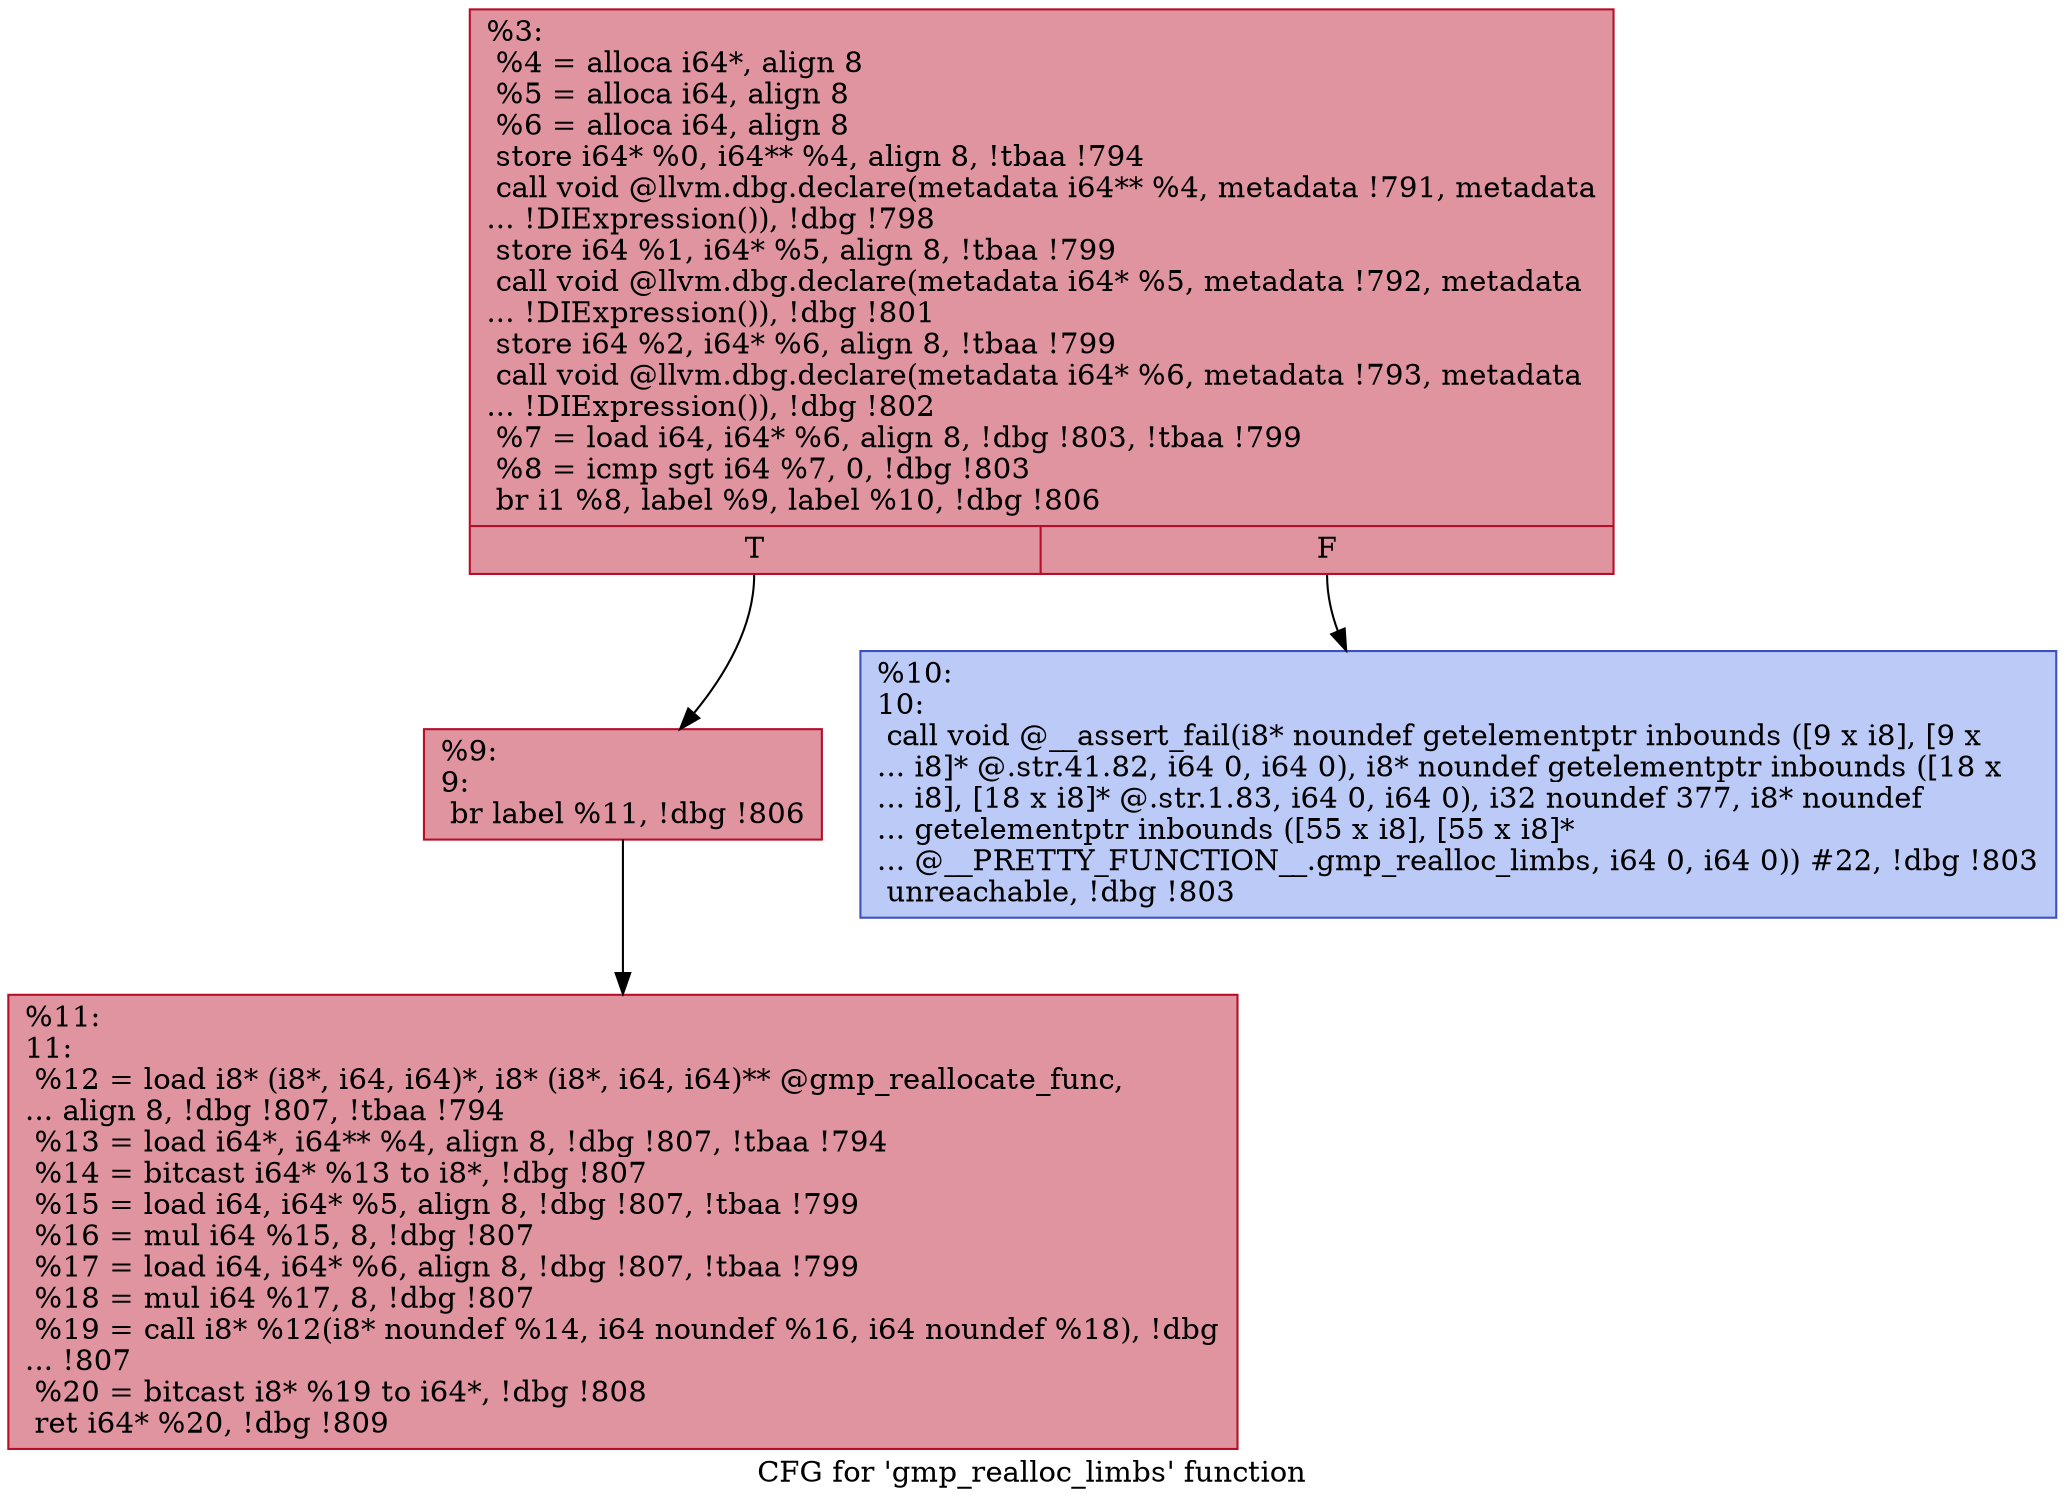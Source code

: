 digraph "CFG for 'gmp_realloc_limbs' function" {
	label="CFG for 'gmp_realloc_limbs' function";

	Node0x2636380 [shape=record,color="#b70d28ff", style=filled, fillcolor="#b70d2870",label="{%3:\l  %4 = alloca i64*, align 8\l  %5 = alloca i64, align 8\l  %6 = alloca i64, align 8\l  store i64* %0, i64** %4, align 8, !tbaa !794\l  call void @llvm.dbg.declare(metadata i64** %4, metadata !791, metadata\l... !DIExpression()), !dbg !798\l  store i64 %1, i64* %5, align 8, !tbaa !799\l  call void @llvm.dbg.declare(metadata i64* %5, metadata !792, metadata\l... !DIExpression()), !dbg !801\l  store i64 %2, i64* %6, align 8, !tbaa !799\l  call void @llvm.dbg.declare(metadata i64* %6, metadata !793, metadata\l... !DIExpression()), !dbg !802\l  %7 = load i64, i64* %6, align 8, !dbg !803, !tbaa !799\l  %8 = icmp sgt i64 %7, 0, !dbg !803\l  br i1 %8, label %9, label %10, !dbg !806\l|{<s0>T|<s1>F}}"];
	Node0x2636380:s0 -> Node0x2636400;
	Node0x2636380:s1 -> Node0x2636450;
	Node0x2636400 [shape=record,color="#b70d28ff", style=filled, fillcolor="#b70d2870",label="{%9:\l9:                                                \l  br label %11, !dbg !806\l}"];
	Node0x2636400 -> Node0x26364a0;
	Node0x2636450 [shape=record,color="#3d50c3ff", style=filled, fillcolor="#6687ed70",label="{%10:\l10:                                               \l  call void @__assert_fail(i8* noundef getelementptr inbounds ([9 x i8], [9 x\l... i8]* @.str.41.82, i64 0, i64 0), i8* noundef getelementptr inbounds ([18 x\l... i8], [18 x i8]* @.str.1.83, i64 0, i64 0), i32 noundef 377, i8* noundef\l... getelementptr inbounds ([55 x i8], [55 x i8]*\l... @__PRETTY_FUNCTION__.gmp_realloc_limbs, i64 0, i64 0)) #22, !dbg !803\l  unreachable, !dbg !803\l}"];
	Node0x26364a0 [shape=record,color="#b70d28ff", style=filled, fillcolor="#b70d2870",label="{%11:\l11:                                               \l  %12 = load i8* (i8*, i64, i64)*, i8* (i8*, i64, i64)** @gmp_reallocate_func,\l... align 8, !dbg !807, !tbaa !794\l  %13 = load i64*, i64** %4, align 8, !dbg !807, !tbaa !794\l  %14 = bitcast i64* %13 to i8*, !dbg !807\l  %15 = load i64, i64* %5, align 8, !dbg !807, !tbaa !799\l  %16 = mul i64 %15, 8, !dbg !807\l  %17 = load i64, i64* %6, align 8, !dbg !807, !tbaa !799\l  %18 = mul i64 %17, 8, !dbg !807\l  %19 = call i8* %12(i8* noundef %14, i64 noundef %16, i64 noundef %18), !dbg\l... !807\l  %20 = bitcast i8* %19 to i64*, !dbg !808\l  ret i64* %20, !dbg !809\l}"];
}
